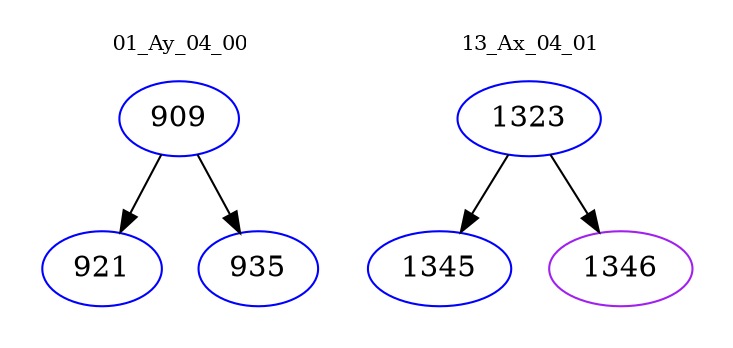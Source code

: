 digraph{
subgraph cluster_0 {
color = white
label = "01_Ay_04_00";
fontsize=10;
T0_909 [label="909", color="blue"]
T0_909 -> T0_921 [color="black"]
T0_921 [label="921", color="blue"]
T0_909 -> T0_935 [color="black"]
T0_935 [label="935", color="blue"]
}
subgraph cluster_1 {
color = white
label = "13_Ax_04_01";
fontsize=10;
T1_1323 [label="1323", color="blue"]
T1_1323 -> T1_1345 [color="black"]
T1_1345 [label="1345", color="blue"]
T1_1323 -> T1_1346 [color="black"]
T1_1346 [label="1346", color="purple"]
}
}

